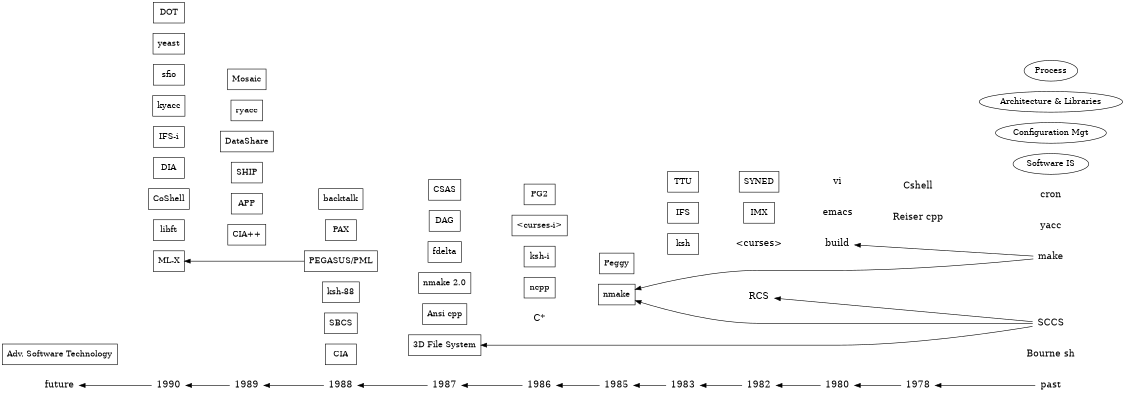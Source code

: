 digraph asde91 {
ranksep=.75; size = "7.5,7.5"; rankdir=RL;
{
node [shape=plaintext, fontsize=16];

past -> 1978 -> 1980 -> 1982 -> 1983 -> 1985 -> 1986 ->
1987 -> 1988 -> 1989 -> 1990 -> "future";

"Bourne sh"; "make"; "SCCS"; "yacc"; "cron"; "Reiser cpp";
"Cshell"; "emacs"; "build"; "vi"; "<curses>"; "RCS"; "C*";
}
{ rank = same;
"Software IS"; "Configuration Mgt"; "Architecture & Libraries";
"Process";
};
node [shape=box];
{ rank = same; "past"; "SCCS"; "make"; "Bourne sh"; "yacc"; "cron"; }
{ rank = same; 1978; "Reiser cpp"; "Cshell"; }
{ rank = same; 1980; "build"; "emacs"; "vi"; }
{ rank = same; 1982; "RCS"; "<curses>"; "IMX"; "SYNED"; }
{ rank = same; 1983; "ksh"; "IFS"; "TTU"; }
{ rank = same; 1985; "nmake"; "Peggy"; }
{ rank = same; 1986; "C*"; "ncpp"; "ksh-i"; "<curses-i>"; "PG2"; }
{ rank = same; 1987; "Ansi cpp"; "nmake 2.0"; "3D File System"; "fdelta";
"DAG"; "CSAS";}
{ rank = same; 1988; "CIA"; "SBCS"; "ksh-88"; "PEGASUS/PML"; "PAX";
"backtalk"; }
{ rank = same; 1989; "CIA++"; "APP"; "SHIP"; "DataShare"; "ryacc";
"Mosaic"; }
{ rank = same; 1990; "libft"; "CoShell"; "DIA"; "IFS-i"; "kyacc"; "sfio";
"yeast"; "ML-X"; "DOT"; }
{ rank = same; "future"; "Adv. Software Technology"; }
"PEGASUS/PML" -> "ML-X";
"SCCS" -> "nmake";
"SCCS" -> "3D File System";
"SCCS" -> "RCS";
"make" -> "nmake";
"make" -> "build";
}
